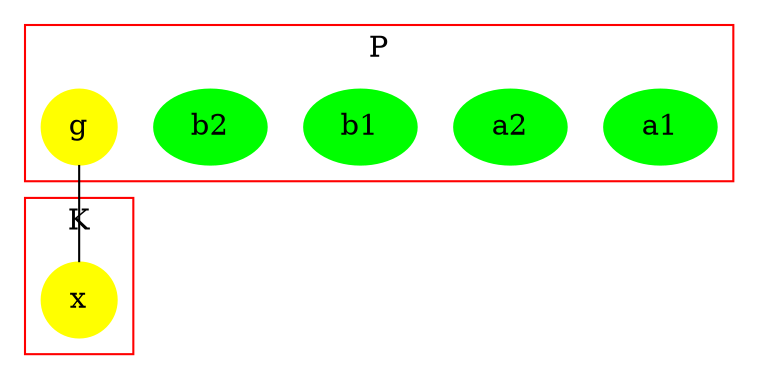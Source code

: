 #This file has been computed by KaSa: a Static Analyzer for Kappa (Kappa Static Analyzer (DomainBased-1249-g41e153a-dirty))
#Download sources/binaries at https://github.com/Kappa-Dev/KaSim
#
#Analysis launched at 2016/05/06 07:51:23 (GMT+2) on applecell.home
#Command line is: KaSa protein2x2.ka --compute-local-traces --output-directory output_with_reduction --use-macrotransitions-in-local-traces
#
#This file contains the description of the contact map in dot.
#Please use graphviz (http://www.graphviz.org) or OmniGraffle to export it to a PDF
#
graph G{ 
subgraph cluster0 {
   0.0 [style = filled label = "a1" shape =ellipse color = green size = "5"]
   0.1 [style = filled label = "a2" shape =ellipse color = green size = "5"]
   0.2 [style = filled label = "b1" shape =ellipse color = green size = "5"]
   0.3 [style = filled label = "b2" shape =ellipse color = green size = "5"]
   0.4 [style = filled label = "g" shape =circle color = yellow size = "5"]
label =  "P";  shape = rectangle; color = red
} ; 
subgraph cluster1 {
   1.0 [style = filled label = "x" shape =circle color = yellow size = "5"]
label =  "K";  shape = rectangle; color = red
} ; 
0.4 -- 1.0
}
